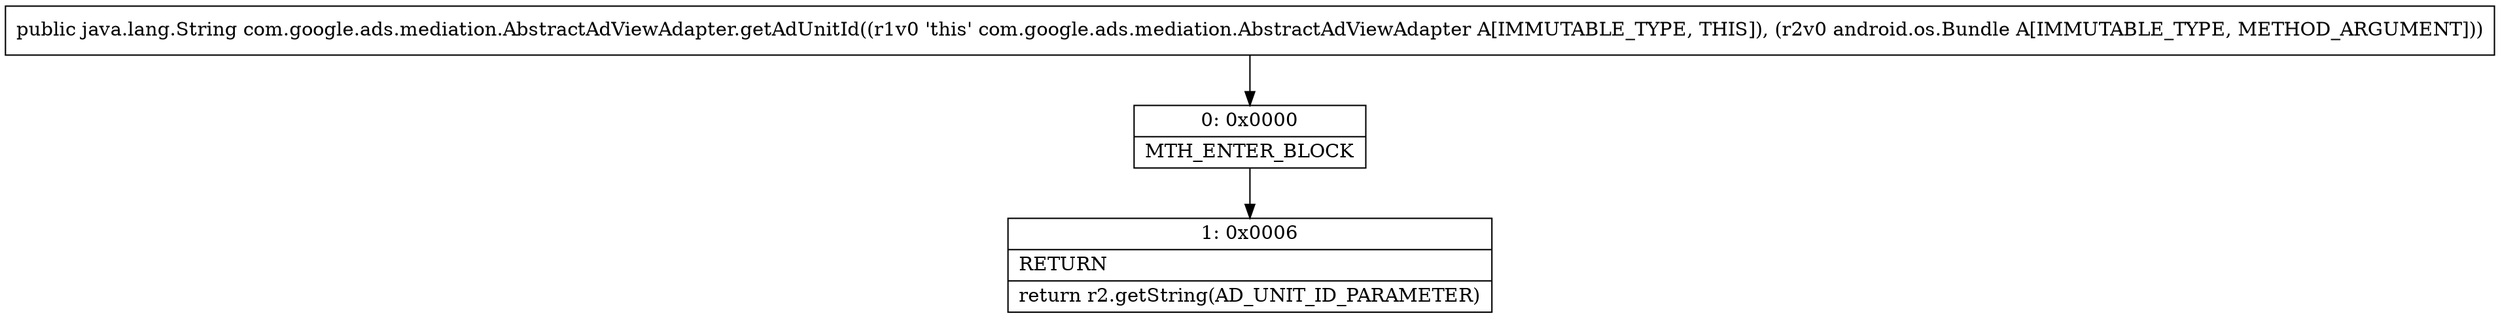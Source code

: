 digraph "CFG forcom.google.ads.mediation.AbstractAdViewAdapter.getAdUnitId(Landroid\/os\/Bundle;)Ljava\/lang\/String;" {
Node_0 [shape=record,label="{0\:\ 0x0000|MTH_ENTER_BLOCK\l}"];
Node_1 [shape=record,label="{1\:\ 0x0006|RETURN\l|return r2.getString(AD_UNIT_ID_PARAMETER)\l}"];
MethodNode[shape=record,label="{public java.lang.String com.google.ads.mediation.AbstractAdViewAdapter.getAdUnitId((r1v0 'this' com.google.ads.mediation.AbstractAdViewAdapter A[IMMUTABLE_TYPE, THIS]), (r2v0 android.os.Bundle A[IMMUTABLE_TYPE, METHOD_ARGUMENT])) }"];
MethodNode -> Node_0;
Node_0 -> Node_1;
}

